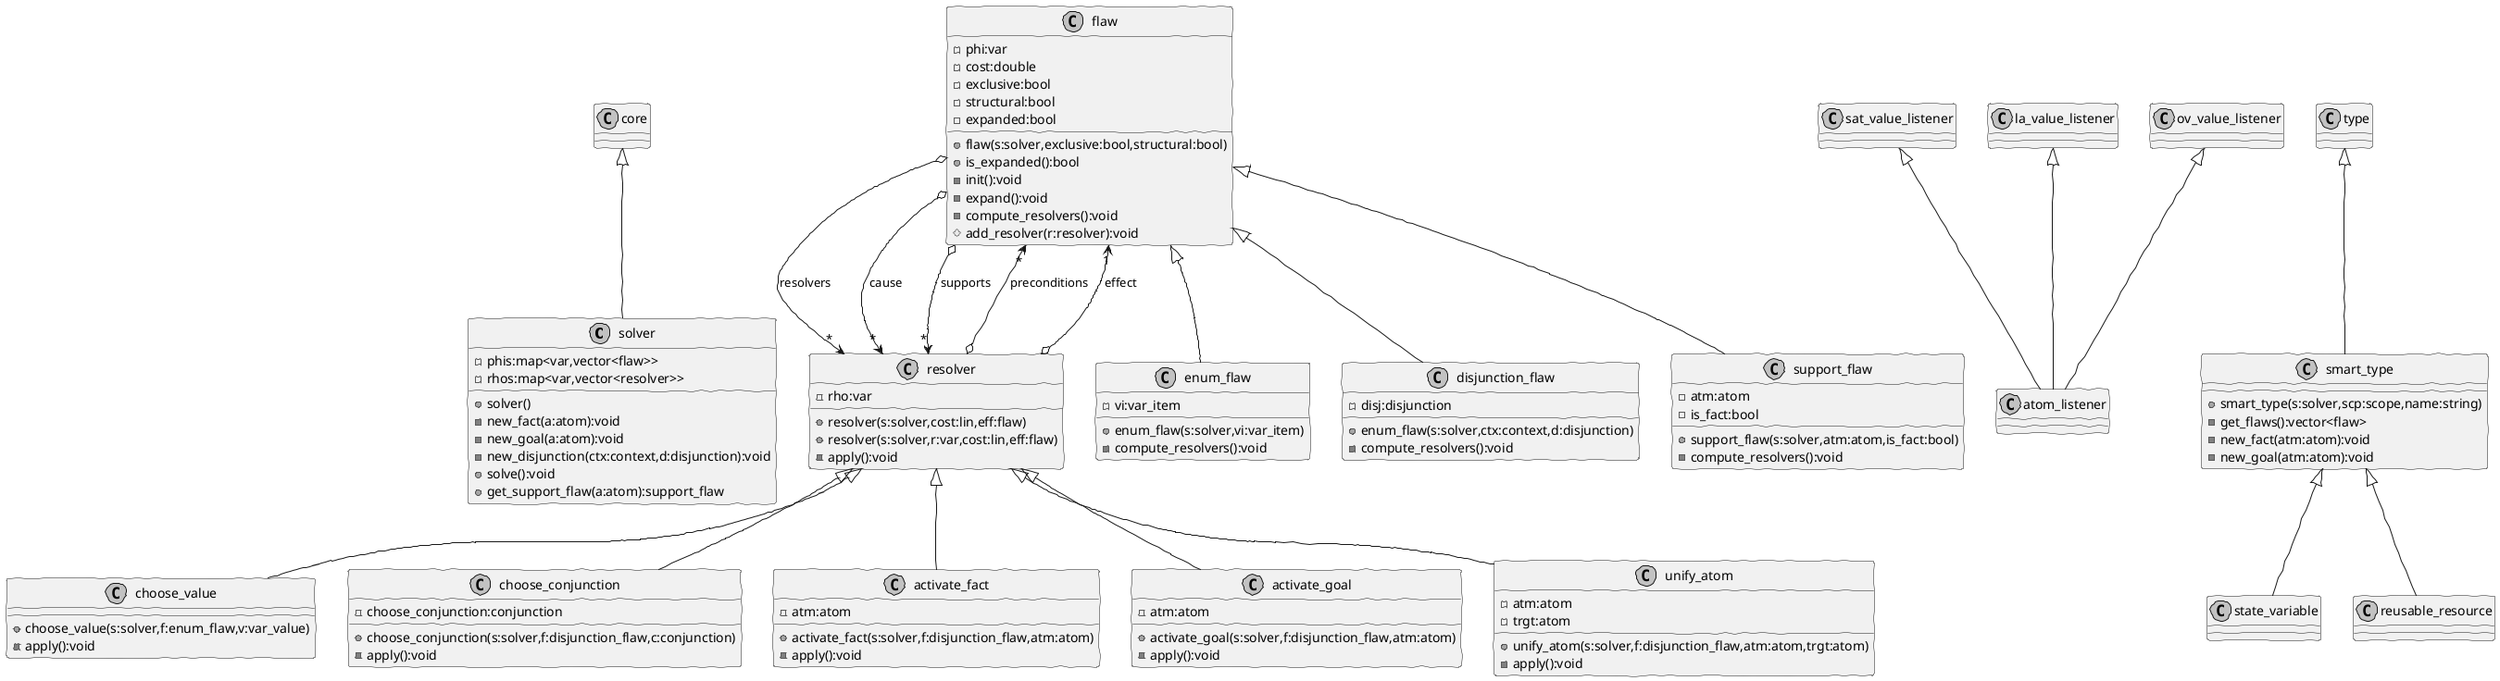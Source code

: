 @startuml cg-lib
skinparam monochrome true
skinparam handwritten true

class solver
core <|-- solver
solver : -phis:map<var,vector<flaw>>
solver : -rhos:map<var,vector<resolver>>
solver : +solver()
solver : -new_fact(a:atom):void
solver : -new_goal(a:atom):void
solver : -new_disjunction(ctx:context,d:disjunction):void
solver : +solve():void
solver : +get_support_flaw(a:atom):support_flaw

class flaw
flaw : -phi:var
flaw : -cost:double
flaw : -exclusive:bool
flaw : -structural:bool
flaw : -expanded:bool
flaw : +flaw(s:solver,exclusive:bool,structural:bool)
flaw : +is_expanded():bool
flaw : -init():void
flaw : -expand():void
flaw : -compute_resolvers():void
flaw : #add_resolver(r:resolver):void
flaw o--> "*" resolver : resolvers
flaw o--> "*" resolver : cause
flaw o--> "*" resolver : supports

class resolver
resolver : -rho:var
resolver : +resolver(s:solver,cost:lin,eff:flaw)
resolver : +resolver(s:solver,r:var,cost:lin,eff:flaw)
resolver : -apply():void
resolver o--> "*" flaw : preconditions
resolver o--> "1" flaw : effect

class enum_flaw
flaw <|-- enum_flaw
enum_flaw : -vi:var_item
enum_flaw : +enum_flaw(s:solver,vi:var_item)
enum_flaw : -compute_resolvers():void

class choose_value
resolver <|-- choose_value
choose_value : +choose_value(s:solver,f:enum_flaw,v:var_value)
choose_value : -apply():void

class disjunction_flaw
flaw <|-- disjunction_flaw
disjunction_flaw : -disj:disjunction
disjunction_flaw : +enum_flaw(s:solver,ctx:context,d:disjunction)
disjunction_flaw : -compute_resolvers():void

class choose_conjunction
resolver <|-- choose_conjunction
choose_conjunction : -choose_conjunction:conjunction
choose_conjunction : +choose_conjunction(s:solver,f:disjunction_flaw,c:conjunction)
choose_conjunction : -apply():void

class support_flaw
flaw <|-- support_flaw
support_flaw : -atm:atom
support_flaw : -is_fact:bool
support_flaw : +support_flaw(s:solver,atm:atom,is_fact:bool)
support_flaw : -compute_resolvers():void

class activate_fact
resolver <|-- activate_fact
activate_fact : -atm:atom
activate_fact : +activate_fact(s:solver,f:disjunction_flaw,atm:atom)
activate_fact : -apply():void

class activate_goal
resolver <|-- activate_goal
activate_goal : -atm:atom
activate_goal : +activate_goal(s:solver,f:disjunction_flaw,atm:atom)
activate_goal : -apply():void

class unify_atom
resolver <|-- unify_atom
unify_atom : -atm:atom
unify_atom : -trgt:atom
unify_atom : +unify_atom(s:solver,f:disjunction_flaw,atm:atom,trgt:atom)
unify_atom : -apply():void

class atom_listener
sat_value_listener <|-- atom_listener
la_value_listener <|-- atom_listener
ov_value_listener <|-- atom_listener

class smart_type
type <|-- smart_type
smart_type : +smart_type(s:solver,scp:scope,name:string)
smart_type : -get_flaws():vector<flaw>
smart_type : -new_fact(atm:atom):void
smart_type : -new_goal(atm:atom):void

class state_variable
smart_type <|-- state_variable

class reusable_resource
smart_type <|-- reusable_resource

@enduml